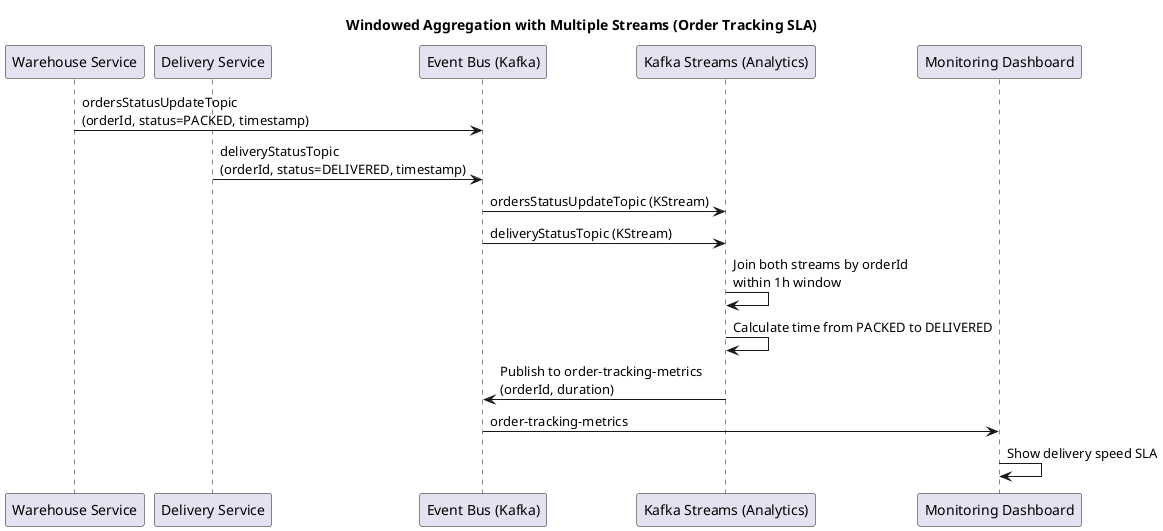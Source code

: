 @startuml
title Windowed Aggregation with Multiple Streams (Order Tracking SLA)

participant "Warehouse Service" as Warehouse
participant "Delivery Service" as Delivery
participant "Event Bus (Kafka)" as Kafka
participant "Kafka Streams (Analytics)" as Analytics
participant "Monitoring Dashboard" as Dashboard

Warehouse -> Kafka: ordersStatusUpdateTopic\n(orderId, status=PACKED, timestamp)
Delivery -> Kafka: deliveryStatusTopic\n(orderId, status=DELIVERED, timestamp)

Kafka -> Analytics: ordersStatusUpdateTopic (KStream)
Kafka -> Analytics: deliveryStatusTopic (KStream)

Analytics -> Analytics: Join both streams by orderId\nwithin 1h window
Analytics -> Analytics: Calculate time from PACKED to DELIVERED

Analytics -> Kafka: Publish to order-tracking-metrics\n(orderId, duration)

Kafka -> Dashboard: order-tracking-metrics
Dashboard -> Dashboard: Show delivery speed SLA

@enduml
